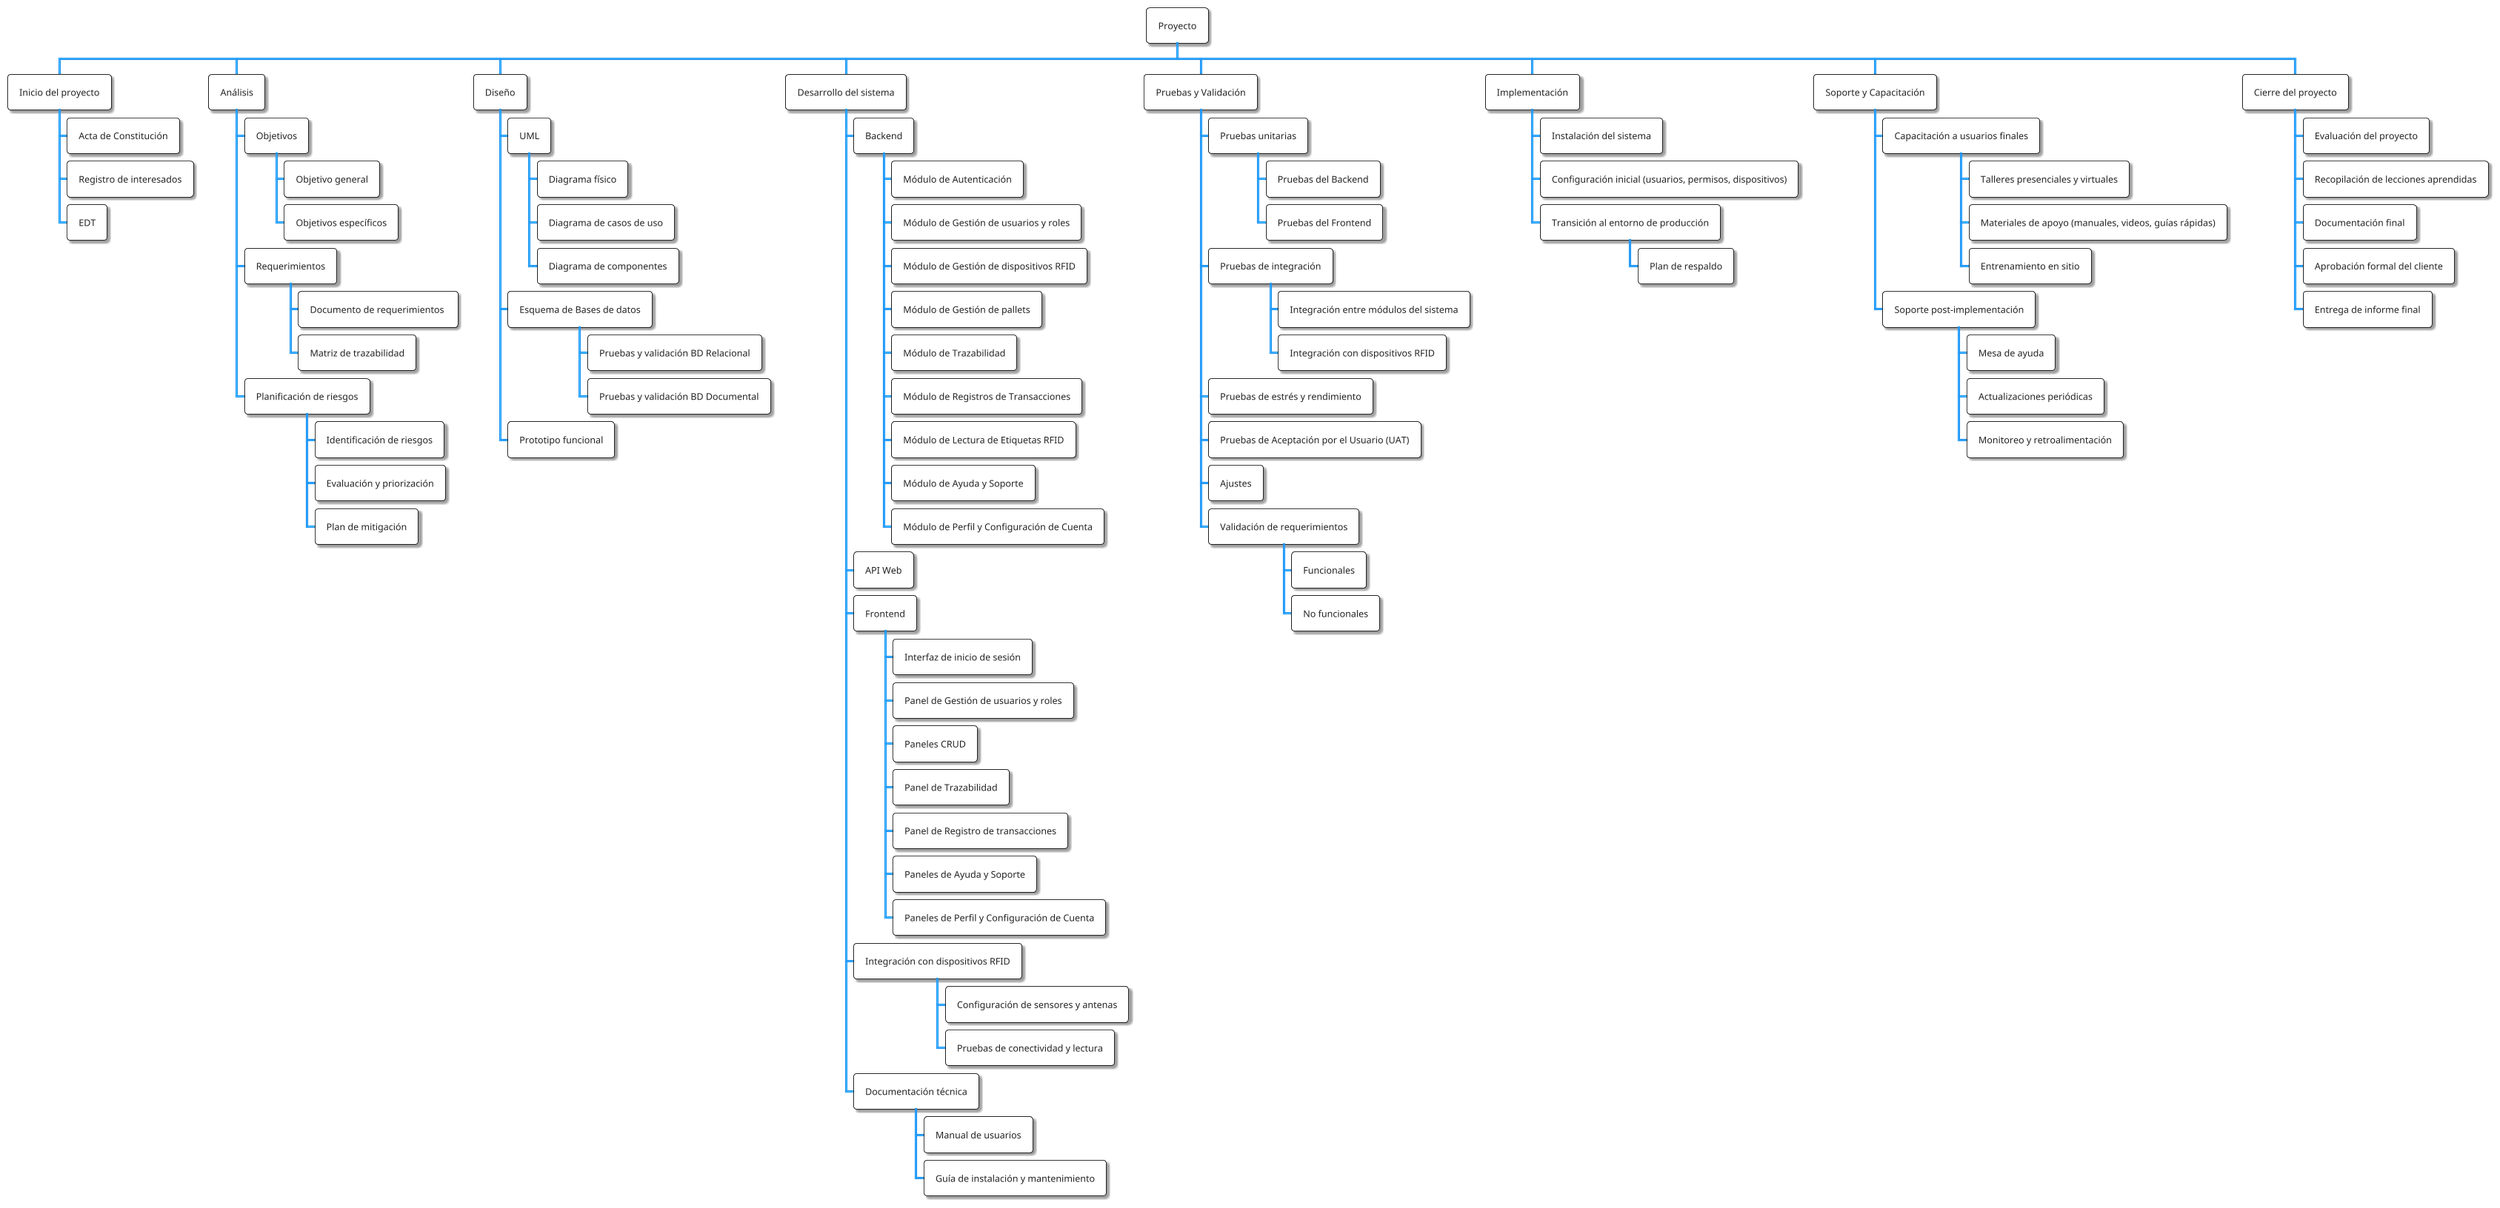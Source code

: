 @startwbs EDT
!theme materia
* Proyecto
** Inicio del proyecto
*** Acta de Constitución
*** Registro de interesados
*** EDT

** Análisis
*** Objetivos
**** Objetivo general
**** Objetivos específicos
*** Requerimientos
**** Documento de requerimientos 
**** Matriz de trazabilidad
*** Planificación de riesgos
**** Identificación de riesgos
**** Evaluación y priorización
**** Plan de mitigación

** Diseño
*** UML
**** Diagrama físico
**** Diagrama de casos de uso
**** Diagrama de componentes
*** Esquema de Bases de datos
**** Pruebas y validación BD Relacional
**** Pruebas y validación BD Documental
*** Prototipo funcional

** Desarrollo del sistema
*** Backend
**** Módulo de Autenticación
**** Módulo de Gestión de usuarios y roles
**** Módulo de Gestión de dispositivos RFID
**** Módulo de Gestión de pallets
**** Módulo de Trazabilidad
**** Módulo de Registros de Transacciones
**** Módulo de Lectura de Etiquetas RFID
**** Módulo de Ayuda y Soporte
**** Módulo de Perfil y Configuración de Cuenta
*** API Web
*** Frontend
**** Interfaz de inicio de sesión
**** Panel de Gestión de usuarios y roles
**** Paneles CRUD
**** Panel de Trazabilidad
**** Panel de Registro de transacciones
**** Paneles de Ayuda y Soporte
**** Paneles de Perfil y Configuración de Cuenta
*** Integración con dispositivos RFID
**** Configuración de sensores y antenas
**** Pruebas de conectividad y lectura
*** Documentación técnica
**** Manual de usuarios
**** Guía de instalación y mantenimiento

** Pruebas y Validación
*** Pruebas unitarias
**** Pruebas del Backend
**** Pruebas del Frontend
*** Pruebas de integración
**** Integración entre módulos del sistema
**** Integración con dispositivos RFID
*** Pruebas de estrés y rendimiento
*** Pruebas de Aceptación por el Usuario (UAT)
*** Ajustes
*** Validación de requerimientos
**** Funcionales
**** No funcionales

** Implementación
*** Instalación del sistema
*** Configuración inicial (usuarios, permisos, dispositivos)
*** Transición al entorno de producción
**** Plan de respaldo

** Soporte y Capacitación
*** Capacitación a usuarios finales
**** Talleres presenciales y virtuales
**** Materiales de apoyo (manuales, videos, guías rápidas)
**** Entrenamiento en sitio
*** Soporte post-implementación
**** Mesa de ayuda
**** Actualizaciones periódicas
**** Monitoreo y retroalimentación

** Cierre del proyecto
*** Evaluación del proyecto
*** Recopilación de lecciones aprendidas
*** Documentación final
*** Aprobación formal del cliente
*** Entrega de informe final
@endwbs